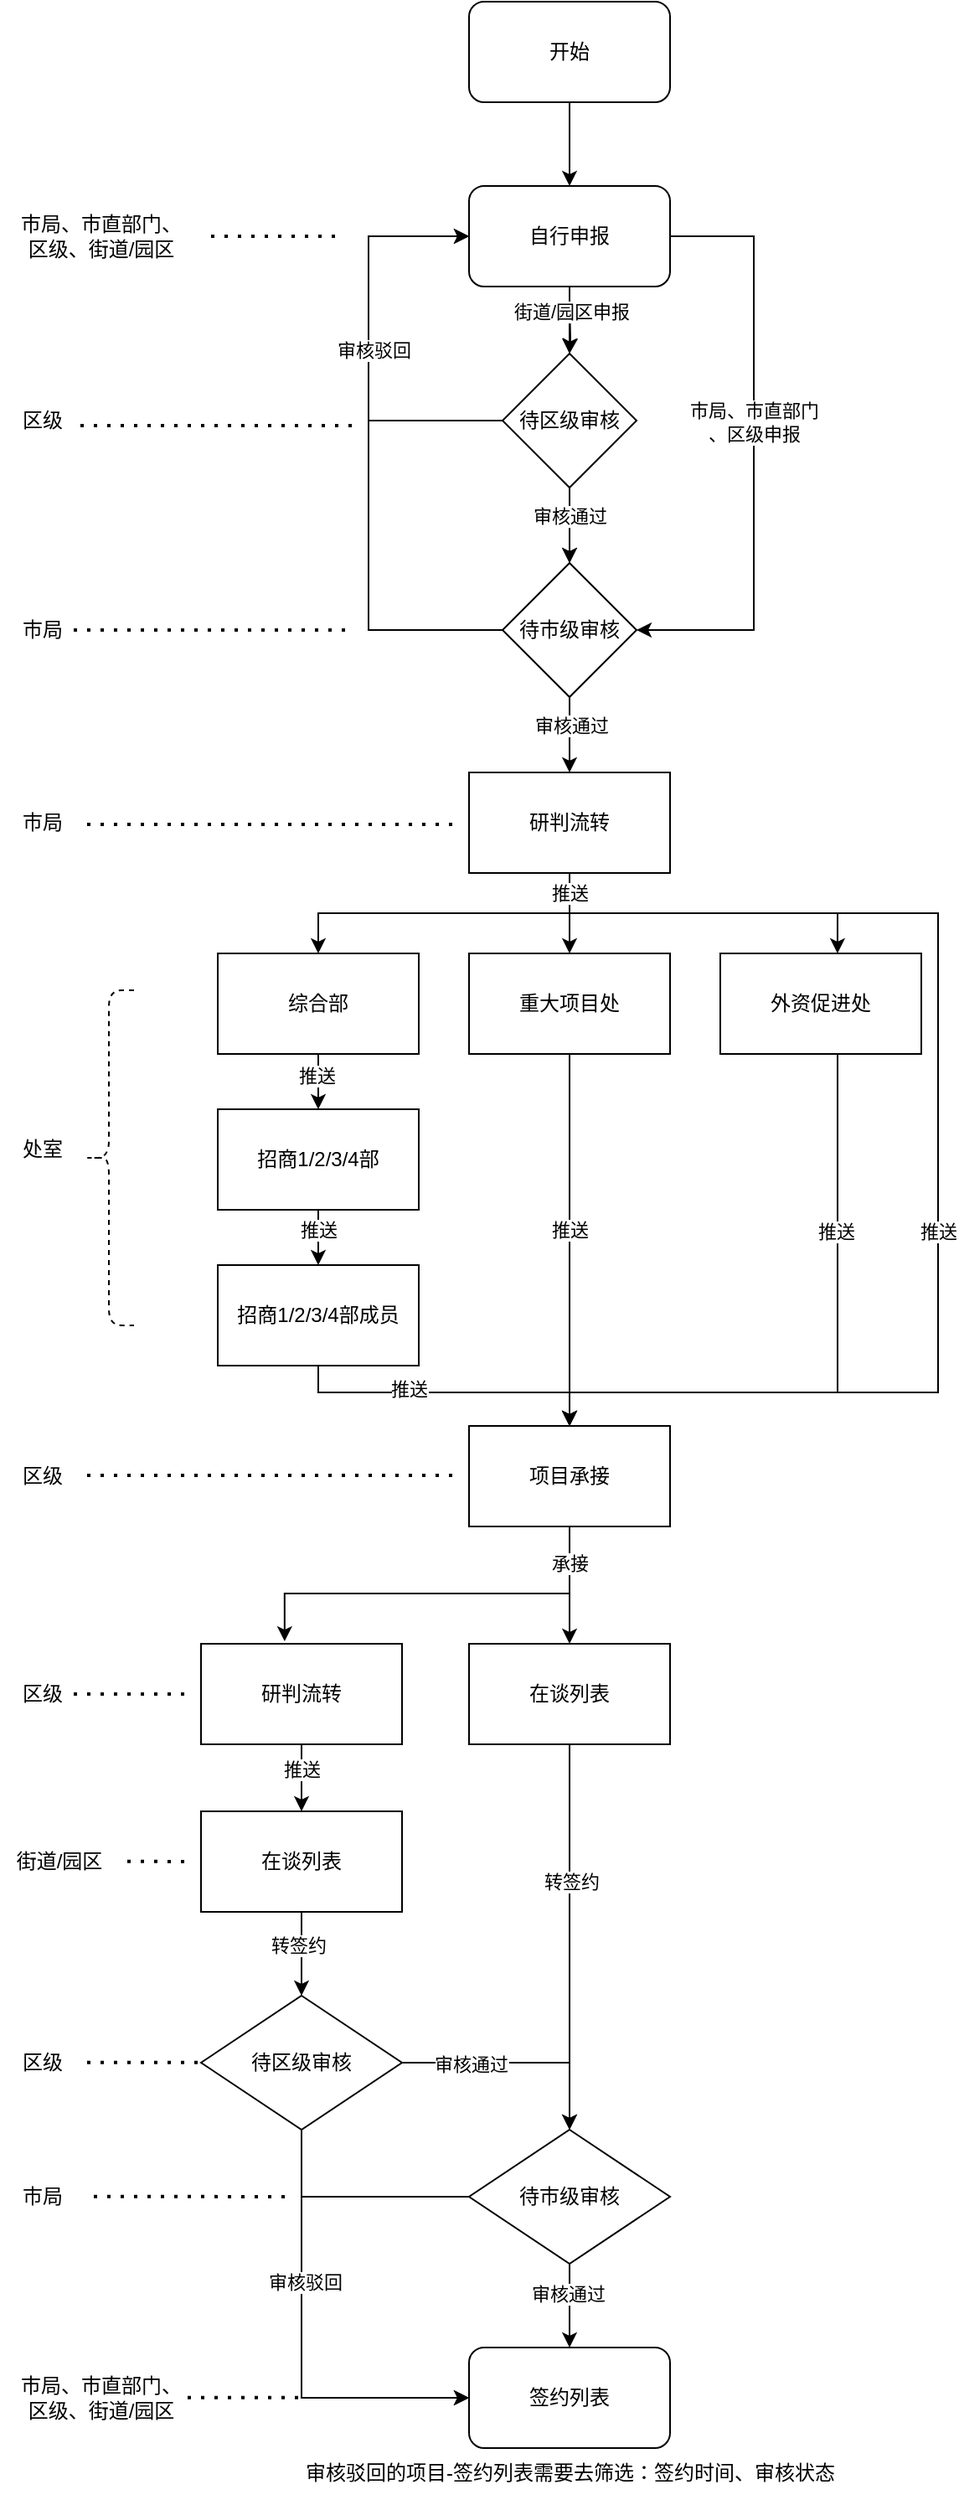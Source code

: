 <mxfile version="26.0.2">
  <diagram name="第 1 页" id="-78T5JWSiIahzSValokN">
    <mxGraphModel dx="1303" dy="664" grid="1" gridSize="10" guides="1" tooltips="1" connect="1" arrows="1" fold="1" page="1" pageScale="1" pageWidth="3300" pageHeight="4681" math="0" shadow="0">
      <root>
        <mxCell id="0" />
        <mxCell id="1" parent="0" />
        <mxCell id="tJxeAwG3_zR4GEV5-iHH-3" style="edgeStyle=orthogonalEdgeStyle;rounded=0;orthogonalLoop=1;jettySize=auto;html=1;exitX=0.5;exitY=1;exitDx=0;exitDy=0;entryX=0.5;entryY=0;entryDx=0;entryDy=0;" edge="1" parent="1" source="tJxeAwG3_zR4GEV5-iHH-1" target="tJxeAwG3_zR4GEV5-iHH-2">
          <mxGeometry relative="1" as="geometry" />
        </mxCell>
        <mxCell id="tJxeAwG3_zR4GEV5-iHH-1" value="开始" style="rounded=1;whiteSpace=wrap;html=1;" vertex="1" parent="1">
          <mxGeometry x="320" y="40" width="120" height="60" as="geometry" />
        </mxCell>
        <mxCell id="tJxeAwG3_zR4GEV5-iHH-8" value="" style="edgeStyle=orthogonalEdgeStyle;rounded=0;orthogonalLoop=1;jettySize=auto;html=1;" edge="1" parent="1" target="tJxeAwG3_zR4GEV5-iHH-5">
          <mxGeometry relative="1" as="geometry">
            <mxPoint x="380" y="220" as="sourcePoint" />
          </mxGeometry>
        </mxCell>
        <mxCell id="tJxeAwG3_zR4GEV5-iHH-10" style="edgeStyle=orthogonalEdgeStyle;rounded=0;orthogonalLoop=1;jettySize=auto;html=1;exitX=0.5;exitY=1;exitDx=0;exitDy=0;entryX=0.5;entryY=0;entryDx=0;entryDy=0;" edge="1" parent="1" source="tJxeAwG3_zR4GEV5-iHH-5" target="tJxeAwG3_zR4GEV5-iHH-6">
          <mxGeometry relative="1" as="geometry" />
        </mxCell>
        <mxCell id="tJxeAwG3_zR4GEV5-iHH-20" style="edgeStyle=orthogonalEdgeStyle;rounded=0;orthogonalLoop=1;jettySize=auto;html=1;entryX=1;entryY=0.5;entryDx=0;entryDy=0;" edge="1" parent="1" source="tJxeAwG3_zR4GEV5-iHH-2" target="tJxeAwG3_zR4GEV5-iHH-6">
          <mxGeometry relative="1" as="geometry">
            <Array as="points">
              <mxPoint x="490" y="180" />
              <mxPoint x="490" y="415" />
            </Array>
          </mxGeometry>
        </mxCell>
        <mxCell id="tJxeAwG3_zR4GEV5-iHH-85" value="市局、市直部门&lt;br&gt;、区级申报" style="edgeLabel;html=1;align=center;verticalAlign=middle;resizable=0;points=[];" vertex="1" connectable="0" parent="tJxeAwG3_zR4GEV5-iHH-20">
          <mxGeometry x="-0.092" relative="1" as="geometry">
            <mxPoint as="offset" />
          </mxGeometry>
        </mxCell>
        <mxCell id="tJxeAwG3_zR4GEV5-iHH-2" value="自行申报" style="rounded=1;whiteSpace=wrap;html=1;" vertex="1" parent="1">
          <mxGeometry x="320" y="150" width="120" height="60" as="geometry" />
        </mxCell>
        <mxCell id="tJxeAwG3_zR4GEV5-iHH-4" value="市局、市直部门、&lt;br&gt;区级、街道/园区" style="text;html=1;align=center;verticalAlign=middle;resizable=0;points=[];autosize=1;strokeColor=none;fillColor=none;" vertex="1" parent="1">
          <mxGeometry x="40" y="160" width="120" height="40" as="geometry" />
        </mxCell>
        <mxCell id="tJxeAwG3_zR4GEV5-iHH-7" value="" style="edgeStyle=orthogonalEdgeStyle;rounded=0;orthogonalLoop=1;jettySize=auto;html=1;" edge="1" parent="1" source="tJxeAwG3_zR4GEV5-iHH-5" target="tJxeAwG3_zR4GEV5-iHH-6">
          <mxGeometry relative="1" as="geometry">
            <Array as="points">
              <mxPoint x="380" y="280" />
            </Array>
          </mxGeometry>
        </mxCell>
        <mxCell id="tJxeAwG3_zR4GEV5-iHH-11" value="审核通过" style="edgeLabel;html=1;align=center;verticalAlign=middle;resizable=0;points=[];" vertex="1" connectable="0" parent="tJxeAwG3_zR4GEV5-iHH-7">
          <mxGeometry x="-0.289" y="1" relative="1" as="geometry">
            <mxPoint x="-1" y="1" as="offset" />
          </mxGeometry>
        </mxCell>
        <mxCell id="tJxeAwG3_zR4GEV5-iHH-15" style="edgeStyle=orthogonalEdgeStyle;rounded=0;orthogonalLoop=1;jettySize=auto;html=1;exitX=0;exitY=0.5;exitDx=0;exitDy=0;entryX=0;entryY=0.5;entryDx=0;entryDy=0;" edge="1" parent="1" source="tJxeAwG3_zR4GEV5-iHH-5" target="tJxeAwG3_zR4GEV5-iHH-2">
          <mxGeometry relative="1" as="geometry">
            <Array as="points">
              <mxPoint x="260" y="290" />
              <mxPoint x="260" y="180" />
            </Array>
          </mxGeometry>
        </mxCell>
        <mxCell id="tJxeAwG3_zR4GEV5-iHH-18" style="edgeStyle=orthogonalEdgeStyle;rounded=0;orthogonalLoop=1;jettySize=auto;html=1;exitX=0;exitY=0.5;exitDx=0;exitDy=0;" edge="1" parent="1" source="tJxeAwG3_zR4GEV5-iHH-6">
          <mxGeometry relative="1" as="geometry">
            <mxPoint x="320" y="180" as="targetPoint" />
            <Array as="points">
              <mxPoint x="260" y="415" />
              <mxPoint x="260" y="180" />
            </Array>
          </mxGeometry>
        </mxCell>
        <mxCell id="tJxeAwG3_zR4GEV5-iHH-86" value="审核驳回" style="edgeLabel;html=1;align=center;verticalAlign=middle;resizable=0;points=[];" vertex="1" connectable="0" parent="tJxeAwG3_zR4GEV5-iHH-18">
          <mxGeometry x="0.319" y="-3" relative="1" as="geometry">
            <mxPoint as="offset" />
          </mxGeometry>
        </mxCell>
        <mxCell id="tJxeAwG3_zR4GEV5-iHH-22" style="edgeStyle=orthogonalEdgeStyle;rounded=0;orthogonalLoop=1;jettySize=auto;html=1;exitX=0.5;exitY=1;exitDx=0;exitDy=0;entryX=0.5;entryY=0;entryDx=0;entryDy=0;" edge="1" parent="1" source="tJxeAwG3_zR4GEV5-iHH-6" target="tJxeAwG3_zR4GEV5-iHH-21">
          <mxGeometry relative="1" as="geometry" />
        </mxCell>
        <mxCell id="tJxeAwG3_zR4GEV5-iHH-23" value="审核通过" style="edgeLabel;html=1;align=center;verticalAlign=middle;resizable=0;points=[];" vertex="1" connectable="0" parent="tJxeAwG3_zR4GEV5-iHH-22">
          <mxGeometry x="-0.258" y="1" relative="1" as="geometry">
            <mxPoint as="offset" />
          </mxGeometry>
        </mxCell>
        <mxCell id="tJxeAwG3_zR4GEV5-iHH-6" value="待市级审核" style="rhombus;whiteSpace=wrap;html=1;" vertex="1" parent="1">
          <mxGeometry x="340" y="375" width="80" height="80" as="geometry" />
        </mxCell>
        <mxCell id="tJxeAwG3_zR4GEV5-iHH-9" value="区级" style="text;html=1;align=center;verticalAlign=middle;resizable=0;points=[];autosize=1;strokeColor=none;fillColor=none;" vertex="1" parent="1">
          <mxGeometry x="40" y="275" width="50" height="30" as="geometry" />
        </mxCell>
        <mxCell id="tJxeAwG3_zR4GEV5-iHH-12" value="市局" style="text;html=1;align=center;verticalAlign=middle;resizable=0;points=[];autosize=1;strokeColor=none;fillColor=none;" vertex="1" parent="1">
          <mxGeometry x="40" y="400" width="50" height="30" as="geometry" />
        </mxCell>
        <mxCell id="tJxeAwG3_zR4GEV5-iHH-17" value="" style="edgeStyle=orthogonalEdgeStyle;rounded=0;orthogonalLoop=1;jettySize=auto;html=1;exitX=0.5;exitY=1;exitDx=0;exitDy=0;entryX=0.5;entryY=0;entryDx=0;entryDy=0;" edge="1" parent="1" source="tJxeAwG3_zR4GEV5-iHH-2" target="tJxeAwG3_zR4GEV5-iHH-5">
          <mxGeometry relative="1" as="geometry">
            <mxPoint x="380" y="210" as="sourcePoint" />
            <mxPoint x="380" y="375" as="targetPoint" />
          </mxGeometry>
        </mxCell>
        <mxCell id="tJxeAwG3_zR4GEV5-iHH-84" value="街道/园区申报" style="edgeLabel;html=1;align=center;verticalAlign=middle;resizable=0;points=[];" vertex="1" connectable="0" parent="tJxeAwG3_zR4GEV5-iHH-17">
          <mxGeometry x="-0.243" y="1" relative="1" as="geometry">
            <mxPoint as="offset" />
          </mxGeometry>
        </mxCell>
        <mxCell id="tJxeAwG3_zR4GEV5-iHH-5" value="待区级审核" style="rhombus;whiteSpace=wrap;html=1;" vertex="1" parent="1">
          <mxGeometry x="340" y="250" width="80" height="80" as="geometry" />
        </mxCell>
        <mxCell id="tJxeAwG3_zR4GEV5-iHH-28" style="edgeStyle=orthogonalEdgeStyle;rounded=0;orthogonalLoop=1;jettySize=auto;html=1;exitX=0.5;exitY=1;exitDx=0;exitDy=0;entryX=0.5;entryY=0;entryDx=0;entryDy=0;" edge="1" parent="1" source="tJxeAwG3_zR4GEV5-iHH-21" target="tJxeAwG3_zR4GEV5-iHH-26">
          <mxGeometry relative="1" as="geometry" />
        </mxCell>
        <mxCell id="tJxeAwG3_zR4GEV5-iHH-29" style="edgeStyle=orthogonalEdgeStyle;rounded=0;orthogonalLoop=1;jettySize=auto;html=1;exitX=0.5;exitY=1;exitDx=0;exitDy=0;entryX=0.5;entryY=0;entryDx=0;entryDy=0;" edge="1" parent="1" source="tJxeAwG3_zR4GEV5-iHH-21" target="tJxeAwG3_zR4GEV5-iHH-25">
          <mxGeometry relative="1" as="geometry" />
        </mxCell>
        <mxCell id="tJxeAwG3_zR4GEV5-iHH-44" style="edgeStyle=orthogonalEdgeStyle;rounded=0;orthogonalLoop=1;jettySize=auto;html=1;" edge="1" parent="1">
          <mxGeometry relative="1" as="geometry">
            <mxPoint x="380" y="560" as="sourcePoint" />
            <mxPoint x="380" y="890" as="targetPoint" />
            <Array as="points">
              <mxPoint x="380" y="584" />
              <mxPoint x="600" y="584" />
              <mxPoint x="600" y="870" />
              <mxPoint x="380" y="870" />
            </Array>
          </mxGeometry>
        </mxCell>
        <mxCell id="tJxeAwG3_zR4GEV5-iHH-47" value="推送" style="edgeLabel;html=1;align=center;verticalAlign=middle;resizable=0;points=[];" vertex="1" connectable="0" parent="tJxeAwG3_zR4GEV5-iHH-44">
          <mxGeometry x="0.126" relative="1" as="geometry">
            <mxPoint as="offset" />
          </mxGeometry>
        </mxCell>
        <mxCell id="tJxeAwG3_zR4GEV5-iHH-21" value="研判流转" style="whiteSpace=wrap;html=1;" vertex="1" parent="1">
          <mxGeometry x="320" y="500" width="120" height="60" as="geometry" />
        </mxCell>
        <mxCell id="tJxeAwG3_zR4GEV5-iHH-24" value="市局" style="text;html=1;align=center;verticalAlign=middle;resizable=0;points=[];autosize=1;strokeColor=none;fillColor=none;" vertex="1" parent="1">
          <mxGeometry x="40" y="515" width="50" height="30" as="geometry" />
        </mxCell>
        <mxCell id="tJxeAwG3_zR4GEV5-iHH-35" style="edgeStyle=orthogonalEdgeStyle;rounded=0;orthogonalLoop=1;jettySize=auto;html=1;exitX=0.5;exitY=1;exitDx=0;exitDy=0;entryX=0.5;entryY=0;entryDx=0;entryDy=0;" edge="1" parent="1" source="tJxeAwG3_zR4GEV5-iHH-25" target="tJxeAwG3_zR4GEV5-iHH-33">
          <mxGeometry relative="1" as="geometry" />
        </mxCell>
        <mxCell id="tJxeAwG3_zR4GEV5-iHH-37" value="推送" style="edgeLabel;html=1;align=center;verticalAlign=middle;resizable=0;points=[];" vertex="1" connectable="0" parent="tJxeAwG3_zR4GEV5-iHH-35">
          <mxGeometry x="-0.25" y="-1" relative="1" as="geometry">
            <mxPoint as="offset" />
          </mxGeometry>
        </mxCell>
        <mxCell id="tJxeAwG3_zR4GEV5-iHH-25" value="综合部" style="whiteSpace=wrap;html=1;" vertex="1" parent="1">
          <mxGeometry x="170" y="608" width="120" height="60" as="geometry" />
        </mxCell>
        <mxCell id="tJxeAwG3_zR4GEV5-iHH-42" style="edgeStyle=orthogonalEdgeStyle;rounded=0;orthogonalLoop=1;jettySize=auto;html=1;entryX=0.5;entryY=0;entryDx=0;entryDy=0;" edge="1" parent="1" source="tJxeAwG3_zR4GEV5-iHH-26" target="tJxeAwG3_zR4GEV5-iHH-39">
          <mxGeometry relative="1" as="geometry" />
        </mxCell>
        <mxCell id="tJxeAwG3_zR4GEV5-iHH-45" value="推送" style="edgeLabel;html=1;align=center;verticalAlign=middle;resizable=0;points=[];" vertex="1" connectable="0" parent="tJxeAwG3_zR4GEV5-iHH-42">
          <mxGeometry x="-0.081" y="1" relative="1" as="geometry">
            <mxPoint x="-1" y="3" as="offset" />
          </mxGeometry>
        </mxCell>
        <mxCell id="tJxeAwG3_zR4GEV5-iHH-26" value="重大项目处" style="whiteSpace=wrap;html=1;" vertex="1" parent="1">
          <mxGeometry x="320" y="608" width="120" height="60" as="geometry" />
        </mxCell>
        <mxCell id="tJxeAwG3_zR4GEV5-iHH-43" style="edgeStyle=orthogonalEdgeStyle;rounded=0;orthogonalLoop=1;jettySize=auto;html=1;exitX=0.5;exitY=1;exitDx=0;exitDy=0;entryX=0.5;entryY=0;entryDx=0;entryDy=0;" edge="1" parent="1" target="tJxeAwG3_zR4GEV5-iHH-39">
          <mxGeometry relative="1" as="geometry">
            <mxPoint x="390" y="880" as="targetPoint" />
            <mxPoint x="540" y="660" as="sourcePoint" />
            <Array as="points">
              <mxPoint x="540" y="870" />
              <mxPoint x="380" y="870" />
            </Array>
          </mxGeometry>
        </mxCell>
        <mxCell id="tJxeAwG3_zR4GEV5-iHH-46" value="推送" style="edgeLabel;html=1;align=center;verticalAlign=middle;resizable=0;points=[];" vertex="1" connectable="0" parent="tJxeAwG3_zR4GEV5-iHH-43">
          <mxGeometry x="-0.423" y="-1" relative="1" as="geometry">
            <mxPoint y="1" as="offset" />
          </mxGeometry>
        </mxCell>
        <mxCell id="tJxeAwG3_zR4GEV5-iHH-27" value="外资促进处" style="whiteSpace=wrap;html=1;" vertex="1" parent="1">
          <mxGeometry x="470" y="608" width="120" height="60" as="geometry" />
        </mxCell>
        <mxCell id="tJxeAwG3_zR4GEV5-iHH-30" style="edgeStyle=orthogonalEdgeStyle;rounded=0;orthogonalLoop=1;jettySize=auto;html=1;exitX=0.5;exitY=1;exitDx=0;exitDy=0;entryX=0.583;entryY=0;entryDx=0;entryDy=0;entryPerimeter=0;" edge="1" parent="1" source="tJxeAwG3_zR4GEV5-iHH-21" target="tJxeAwG3_zR4GEV5-iHH-27">
          <mxGeometry relative="1" as="geometry" />
        </mxCell>
        <mxCell id="tJxeAwG3_zR4GEV5-iHH-31" value="推送" style="edgeLabel;html=1;align=center;verticalAlign=middle;resizable=0;points=[];" vertex="1" connectable="0" parent="tJxeAwG3_zR4GEV5-iHH-30">
          <mxGeometry x="-0.901" relative="1" as="geometry">
            <mxPoint y="1" as="offset" />
          </mxGeometry>
        </mxCell>
        <mxCell id="tJxeAwG3_zR4GEV5-iHH-32" value="处室" style="text;html=1;align=center;verticalAlign=middle;resizable=0;points=[];autosize=1;strokeColor=none;fillColor=none;" vertex="1" parent="1">
          <mxGeometry x="40" y="710" width="50" height="30" as="geometry" />
        </mxCell>
        <mxCell id="tJxeAwG3_zR4GEV5-iHH-36" style="edgeStyle=orthogonalEdgeStyle;rounded=0;orthogonalLoop=1;jettySize=auto;html=1;exitX=0.5;exitY=1;exitDx=0;exitDy=0;entryX=0.5;entryY=0;entryDx=0;entryDy=0;" edge="1" parent="1" source="tJxeAwG3_zR4GEV5-iHH-33" target="tJxeAwG3_zR4GEV5-iHH-34">
          <mxGeometry relative="1" as="geometry" />
        </mxCell>
        <mxCell id="tJxeAwG3_zR4GEV5-iHH-38" value="推送" style="edgeLabel;html=1;align=center;verticalAlign=middle;resizable=0;points=[];" vertex="1" connectable="0" parent="tJxeAwG3_zR4GEV5-iHH-36">
          <mxGeometry x="-0.267" relative="1" as="geometry">
            <mxPoint as="offset" />
          </mxGeometry>
        </mxCell>
        <mxCell id="tJxeAwG3_zR4GEV5-iHH-33" value="招商1/2/3/4部" style="whiteSpace=wrap;html=1;" vertex="1" parent="1">
          <mxGeometry x="170" y="701" width="120" height="60" as="geometry" />
        </mxCell>
        <mxCell id="tJxeAwG3_zR4GEV5-iHH-41" style="edgeStyle=orthogonalEdgeStyle;rounded=0;orthogonalLoop=1;jettySize=auto;html=1;exitX=0.5;exitY=1;exitDx=0;exitDy=0;entryX=0.5;entryY=0;entryDx=0;entryDy=0;" edge="1" parent="1" source="tJxeAwG3_zR4GEV5-iHH-34" target="tJxeAwG3_zR4GEV5-iHH-39">
          <mxGeometry relative="1" as="geometry">
            <Array as="points">
              <mxPoint x="230" y="870" />
              <mxPoint x="380" y="870" />
            </Array>
          </mxGeometry>
        </mxCell>
        <mxCell id="tJxeAwG3_zR4GEV5-iHH-48" value="推送" style="edgeLabel;html=1;align=center;verticalAlign=middle;resizable=0;points=[];" vertex="1" connectable="0" parent="tJxeAwG3_zR4GEV5-iHH-41">
          <mxGeometry x="-0.249" y="2" relative="1" as="geometry">
            <mxPoint as="offset" />
          </mxGeometry>
        </mxCell>
        <mxCell id="tJxeAwG3_zR4GEV5-iHH-34" value="招商1/2/3/4部成员" style="whiteSpace=wrap;html=1;" vertex="1" parent="1">
          <mxGeometry x="170" y="794" width="120" height="60" as="geometry" />
        </mxCell>
        <mxCell id="tJxeAwG3_zR4GEV5-iHH-55" value="" style="edgeStyle=orthogonalEdgeStyle;rounded=0;orthogonalLoop=1;jettySize=auto;html=1;" edge="1" parent="1" source="tJxeAwG3_zR4GEV5-iHH-39" target="tJxeAwG3_zR4GEV5-iHH-54">
          <mxGeometry relative="1" as="geometry" />
        </mxCell>
        <mxCell id="tJxeAwG3_zR4GEV5-iHH-39" value="项目承接" style="whiteSpace=wrap;html=1;" vertex="1" parent="1">
          <mxGeometry x="320" y="890" width="120" height="60" as="geometry" />
        </mxCell>
        <mxCell id="tJxeAwG3_zR4GEV5-iHH-40" value="区级" style="text;html=1;align=center;verticalAlign=middle;resizable=0;points=[];autosize=1;strokeColor=none;fillColor=none;" vertex="1" parent="1">
          <mxGeometry x="40" y="905" width="50" height="30" as="geometry" />
        </mxCell>
        <mxCell id="tJxeAwG3_zR4GEV5-iHH-62" value="" style="edgeStyle=orthogonalEdgeStyle;rounded=0;orthogonalLoop=1;jettySize=auto;html=1;" edge="1" parent="1" source="tJxeAwG3_zR4GEV5-iHH-53" target="tJxeAwG3_zR4GEV5-iHH-61">
          <mxGeometry relative="1" as="geometry" />
        </mxCell>
        <mxCell id="tJxeAwG3_zR4GEV5-iHH-63" value="推送" style="edgeLabel;html=1;align=center;verticalAlign=middle;resizable=0;points=[];" vertex="1" connectable="0" parent="tJxeAwG3_zR4GEV5-iHH-62">
          <mxGeometry x="-0.245" relative="1" as="geometry">
            <mxPoint as="offset" />
          </mxGeometry>
        </mxCell>
        <mxCell id="tJxeAwG3_zR4GEV5-iHH-53" value="研判流转" style="rounded=0;whiteSpace=wrap;html=1;" vertex="1" parent="1">
          <mxGeometry x="160" y="1020" width="120" height="60" as="geometry" />
        </mxCell>
        <mxCell id="tJxeAwG3_zR4GEV5-iHH-70" style="edgeStyle=orthogonalEdgeStyle;rounded=0;orthogonalLoop=1;jettySize=auto;html=1;entryX=0.5;entryY=0;entryDx=0;entryDy=0;" edge="1" parent="1" source="tJxeAwG3_zR4GEV5-iHH-54" target="tJxeAwG3_zR4GEV5-iHH-68">
          <mxGeometry relative="1" as="geometry" />
        </mxCell>
        <mxCell id="tJxeAwG3_zR4GEV5-iHH-71" value="转签约" style="edgeLabel;html=1;align=center;verticalAlign=middle;resizable=0;points=[];" vertex="1" connectable="0" parent="tJxeAwG3_zR4GEV5-iHH-70">
          <mxGeometry x="-0.285" y="1" relative="1" as="geometry">
            <mxPoint as="offset" />
          </mxGeometry>
        </mxCell>
        <mxCell id="tJxeAwG3_zR4GEV5-iHH-54" value="在谈列表" style="whiteSpace=wrap;html=1;" vertex="1" parent="1">
          <mxGeometry x="320" y="1020" width="120" height="60" as="geometry" />
        </mxCell>
        <mxCell id="tJxeAwG3_zR4GEV5-iHH-57" style="edgeStyle=orthogonalEdgeStyle;rounded=0;orthogonalLoop=1;jettySize=auto;html=1;entryX=0.416;entryY=-0.024;entryDx=0;entryDy=0;entryPerimeter=0;" edge="1" parent="1" target="tJxeAwG3_zR4GEV5-iHH-53">
          <mxGeometry relative="1" as="geometry">
            <mxPoint x="380" y="950" as="sourcePoint" />
            <mxPoint x="209.08" y="1006.88" as="targetPoint" />
            <Array as="points">
              <mxPoint x="380" y="990" />
              <mxPoint x="210" y="990" />
            </Array>
          </mxGeometry>
        </mxCell>
        <mxCell id="tJxeAwG3_zR4GEV5-iHH-87" value="承接" style="edgeLabel;html=1;align=center;verticalAlign=middle;resizable=0;points=[];" vertex="1" connectable="0" parent="tJxeAwG3_zR4GEV5-iHH-57">
          <mxGeometry x="-0.851" relative="1" as="geometry">
            <mxPoint y="4" as="offset" />
          </mxGeometry>
        </mxCell>
        <mxCell id="tJxeAwG3_zR4GEV5-iHH-58" value="区级" style="text;html=1;align=center;verticalAlign=middle;resizable=0;points=[];autosize=1;strokeColor=none;fillColor=none;" vertex="1" parent="1">
          <mxGeometry x="40" y="1035" width="50" height="30" as="geometry" />
        </mxCell>
        <mxCell id="tJxeAwG3_zR4GEV5-iHH-66" style="edgeStyle=orthogonalEdgeStyle;rounded=0;orthogonalLoop=1;jettySize=auto;html=1;exitX=0.5;exitY=1;exitDx=0;exitDy=0;entryX=0.5;entryY=0;entryDx=0;entryDy=0;" edge="1" parent="1" source="tJxeAwG3_zR4GEV5-iHH-61" target="tJxeAwG3_zR4GEV5-iHH-65">
          <mxGeometry relative="1" as="geometry" />
        </mxCell>
        <mxCell id="tJxeAwG3_zR4GEV5-iHH-67" value="转签约" style="edgeLabel;html=1;align=center;verticalAlign=middle;resizable=0;points=[];" vertex="1" connectable="0" parent="tJxeAwG3_zR4GEV5-iHH-66">
          <mxGeometry x="-0.219" y="-2" relative="1" as="geometry">
            <mxPoint as="offset" />
          </mxGeometry>
        </mxCell>
        <mxCell id="tJxeAwG3_zR4GEV5-iHH-61" value="在谈列表" style="whiteSpace=wrap;html=1;rounded=0;" vertex="1" parent="1">
          <mxGeometry x="160" y="1120" width="120" height="60" as="geometry" />
        </mxCell>
        <mxCell id="tJxeAwG3_zR4GEV5-iHH-64" value="街道/园区" style="text;html=1;align=center;verticalAlign=middle;resizable=0;points=[];autosize=1;strokeColor=none;fillColor=none;" vertex="1" parent="1">
          <mxGeometry x="40" y="1135" width="70" height="30" as="geometry" />
        </mxCell>
        <mxCell id="tJxeAwG3_zR4GEV5-iHH-69" value="" style="edgeStyle=orthogonalEdgeStyle;rounded=0;orthogonalLoop=1;jettySize=auto;html=1;entryX=0.5;entryY=0;entryDx=0;entryDy=0;" edge="1" parent="1" source="tJxeAwG3_zR4GEV5-iHH-65" target="tJxeAwG3_zR4GEV5-iHH-68">
          <mxGeometry relative="1" as="geometry" />
        </mxCell>
        <mxCell id="tJxeAwG3_zR4GEV5-iHH-72" value="审核通过" style="edgeLabel;html=1;align=center;verticalAlign=middle;resizable=0;points=[];" vertex="1" connectable="0" parent="tJxeAwG3_zR4GEV5-iHH-69">
          <mxGeometry x="-0.423" y="-1" relative="1" as="geometry">
            <mxPoint as="offset" />
          </mxGeometry>
        </mxCell>
        <mxCell id="tJxeAwG3_zR4GEV5-iHH-83" style="edgeStyle=orthogonalEdgeStyle;rounded=0;orthogonalLoop=1;jettySize=auto;html=1;exitX=0.5;exitY=1;exitDx=0;exitDy=0;entryX=0;entryY=0.5;entryDx=0;entryDy=0;" edge="1" parent="1" source="tJxeAwG3_zR4GEV5-iHH-65" target="tJxeAwG3_zR4GEV5-iHH-76">
          <mxGeometry relative="1" as="geometry" />
        </mxCell>
        <mxCell id="tJxeAwG3_zR4GEV5-iHH-65" value="待区级审核" style="rhombus;whiteSpace=wrap;html=1;" vertex="1" parent="1">
          <mxGeometry x="160" y="1230" width="120" height="80" as="geometry" />
        </mxCell>
        <mxCell id="tJxeAwG3_zR4GEV5-iHH-78" style="edgeStyle=orthogonalEdgeStyle;rounded=0;orthogonalLoop=1;jettySize=auto;html=1;exitX=0.5;exitY=1;exitDx=0;exitDy=0;entryX=0.5;entryY=0;entryDx=0;entryDy=0;" edge="1" parent="1" source="tJxeAwG3_zR4GEV5-iHH-68" target="tJxeAwG3_zR4GEV5-iHH-76">
          <mxGeometry relative="1" as="geometry" />
        </mxCell>
        <mxCell id="tJxeAwG3_zR4GEV5-iHH-79" value="审核通过" style="edgeLabel;html=1;align=center;verticalAlign=middle;resizable=0;points=[];" vertex="1" connectable="0" parent="tJxeAwG3_zR4GEV5-iHH-78">
          <mxGeometry x="-0.307" y="-1" relative="1" as="geometry">
            <mxPoint as="offset" />
          </mxGeometry>
        </mxCell>
        <mxCell id="tJxeAwG3_zR4GEV5-iHH-81" style="edgeStyle=orthogonalEdgeStyle;rounded=0;orthogonalLoop=1;jettySize=auto;html=1;exitX=0;exitY=0.5;exitDx=0;exitDy=0;entryX=0;entryY=0.5;entryDx=0;entryDy=0;" edge="1" parent="1" source="tJxeAwG3_zR4GEV5-iHH-68" target="tJxeAwG3_zR4GEV5-iHH-76">
          <mxGeometry relative="1" as="geometry">
            <Array as="points">
              <mxPoint x="220" y="1350" />
              <mxPoint x="220" y="1470" />
            </Array>
          </mxGeometry>
        </mxCell>
        <mxCell id="tJxeAwG3_zR4GEV5-iHH-82" value="审核驳回" style="edgeLabel;html=1;align=center;verticalAlign=middle;resizable=0;points=[];" vertex="1" connectable="0" parent="tJxeAwG3_zR4GEV5-iHH-81">
          <mxGeometry x="-0.06" y="2" relative="1" as="geometry">
            <mxPoint as="offset" />
          </mxGeometry>
        </mxCell>
        <mxCell id="tJxeAwG3_zR4GEV5-iHH-68" value="待市级审核" style="rhombus;whiteSpace=wrap;html=1;" vertex="1" parent="1">
          <mxGeometry x="320" y="1310" width="120" height="80" as="geometry" />
        </mxCell>
        <mxCell id="tJxeAwG3_zR4GEV5-iHH-73" value="区级" style="text;html=1;align=center;verticalAlign=middle;resizable=0;points=[];autosize=1;strokeColor=none;fillColor=none;" vertex="1" parent="1">
          <mxGeometry x="40" y="1255" width="50" height="30" as="geometry" />
        </mxCell>
        <mxCell id="tJxeAwG3_zR4GEV5-iHH-74" value="市局" style="text;html=1;align=center;verticalAlign=middle;resizable=0;points=[];autosize=1;strokeColor=none;fillColor=none;" vertex="1" parent="1">
          <mxGeometry x="40" y="1335" width="50" height="30" as="geometry" />
        </mxCell>
        <mxCell id="tJxeAwG3_zR4GEV5-iHH-76" value="签约列表" style="rounded=1;whiteSpace=wrap;html=1;" vertex="1" parent="1">
          <mxGeometry x="320" y="1440" width="120" height="60" as="geometry" />
        </mxCell>
        <mxCell id="tJxeAwG3_zR4GEV5-iHH-77" value="市局、市直部门、&lt;br&gt;区级、街道/园区" style="text;html=1;align=center;verticalAlign=middle;resizable=0;points=[];autosize=1;strokeColor=none;fillColor=none;" vertex="1" parent="1">
          <mxGeometry x="40" y="1450" width="120" height="40" as="geometry" />
        </mxCell>
        <mxCell id="tJxeAwG3_zR4GEV5-iHH-88" value="审核驳回的项目-签约列表需要去筛选：签约时间、审核状态" style="text;html=1;align=center;verticalAlign=middle;resizable=0;points=[];autosize=1;strokeColor=none;fillColor=none;" vertex="1" parent="1">
          <mxGeometry x="210" y="1500" width="340" height="30" as="geometry" />
        </mxCell>
        <mxCell id="tJxeAwG3_zR4GEV5-iHH-89" value="" style="endArrow=none;dashed=1;html=1;dashPattern=1 3;strokeWidth=2;rounded=0;entryX=0.934;entryY=0.599;entryDx=0;entryDy=0;entryPerimeter=0;" edge="1" parent="1" target="tJxeAwG3_zR4GEV5-iHH-9">
          <mxGeometry width="50" height="50" relative="1" as="geometry">
            <mxPoint x="250" y="293" as="sourcePoint" />
            <mxPoint x="430" y="240" as="targetPoint" />
          </mxGeometry>
        </mxCell>
        <mxCell id="tJxeAwG3_zR4GEV5-iHH-91" value="" style="endArrow=none;dashed=1;html=1;dashPattern=1 3;strokeWidth=2;rounded=0;" edge="1" parent="1">
          <mxGeometry width="50" height="50" relative="1" as="geometry">
            <mxPoint x="240" y="180" as="sourcePoint" />
            <mxPoint x="160" y="180" as="targetPoint" />
            <Array as="points" />
          </mxGeometry>
        </mxCell>
        <mxCell id="tJxeAwG3_zR4GEV5-iHH-92" value="" style="endArrow=none;dashed=1;html=1;dashPattern=1 3;strokeWidth=2;rounded=0;entryX=0.934;entryY=0.599;entryDx=0;entryDy=0;entryPerimeter=0;" edge="1" parent="1">
          <mxGeometry width="50" height="50" relative="1" as="geometry">
            <mxPoint x="246" y="415" as="sourcePoint" />
            <mxPoint x="83" y="415" as="targetPoint" />
          </mxGeometry>
        </mxCell>
        <mxCell id="tJxeAwG3_zR4GEV5-iHH-93" value="" style="endArrow=none;dashed=1;html=1;dashPattern=1 3;strokeWidth=2;rounded=0;entryX=0.934;entryY=0.599;entryDx=0;entryDy=0;entryPerimeter=0;" edge="1" parent="1">
          <mxGeometry width="50" height="50" relative="1" as="geometry">
            <mxPoint x="310" y="531" as="sourcePoint" />
            <mxPoint x="90" y="531" as="targetPoint" />
          </mxGeometry>
        </mxCell>
        <mxCell id="tJxeAwG3_zR4GEV5-iHH-94" value="" style="shape=curlyBracket;whiteSpace=wrap;html=1;rounded=1;labelPosition=left;verticalLabelPosition=middle;align=right;verticalAlign=middle;dashed=1;" vertex="1" parent="1">
          <mxGeometry x="90" y="630" width="30" height="200" as="geometry" />
        </mxCell>
        <mxCell id="tJxeAwG3_zR4GEV5-iHH-95" value="" style="endArrow=none;dashed=1;html=1;dashPattern=1 3;strokeWidth=2;rounded=0;entryX=0.934;entryY=0.599;entryDx=0;entryDy=0;entryPerimeter=0;" edge="1" parent="1">
          <mxGeometry width="50" height="50" relative="1" as="geometry">
            <mxPoint x="310" y="919.47" as="sourcePoint" />
            <mxPoint x="90" y="919.47" as="targetPoint" />
          </mxGeometry>
        </mxCell>
        <mxCell id="tJxeAwG3_zR4GEV5-iHH-96" value="" style="endArrow=none;dashed=1;html=1;dashPattern=1 3;strokeWidth=2;rounded=0;" edge="1" parent="1">
          <mxGeometry width="50" height="50" relative="1" as="geometry">
            <mxPoint x="150" y="1050" as="sourcePoint" />
            <mxPoint x="82" y="1050" as="targetPoint" />
            <Array as="points" />
          </mxGeometry>
        </mxCell>
        <mxCell id="tJxeAwG3_zR4GEV5-iHH-97" value="" style="endArrow=none;dashed=1;html=1;dashPattern=1 3;strokeWidth=2;rounded=0;" edge="1" parent="1">
          <mxGeometry width="50" height="50" relative="1" as="geometry">
            <mxPoint x="150" y="1150" as="sourcePoint" />
            <mxPoint x="110" y="1149.82" as="targetPoint" />
            <Array as="points" />
          </mxGeometry>
        </mxCell>
        <mxCell id="tJxeAwG3_zR4GEV5-iHH-98" value="" style="endArrow=none;dashed=1;html=1;dashPattern=1 3;strokeWidth=2;rounded=0;" edge="1" parent="1">
          <mxGeometry width="50" height="50" relative="1" as="geometry">
            <mxPoint x="158" y="1269.82" as="sourcePoint" />
            <mxPoint x="90" y="1269.82" as="targetPoint" />
            <Array as="points" />
          </mxGeometry>
        </mxCell>
        <mxCell id="tJxeAwG3_zR4GEV5-iHH-99" value="" style="endArrow=none;dashed=1;html=1;dashPattern=1 3;strokeWidth=2;rounded=0;" edge="1" parent="1">
          <mxGeometry width="50" height="50" relative="1" as="geometry">
            <mxPoint x="210" y="1350" as="sourcePoint" />
            <mxPoint x="92" y="1349.82" as="targetPoint" />
            <Array as="points" />
          </mxGeometry>
        </mxCell>
        <mxCell id="tJxeAwG3_zR4GEV5-iHH-100" value="" style="endArrow=none;dashed=1;html=1;dashPattern=1 3;strokeWidth=2;rounded=0;" edge="1" parent="1">
          <mxGeometry width="50" height="50" relative="1" as="geometry">
            <mxPoint x="218" y="1469.82" as="sourcePoint" />
            <mxPoint x="150" y="1469.82" as="targetPoint" />
            <Array as="points" />
          </mxGeometry>
        </mxCell>
      </root>
    </mxGraphModel>
  </diagram>
</mxfile>
